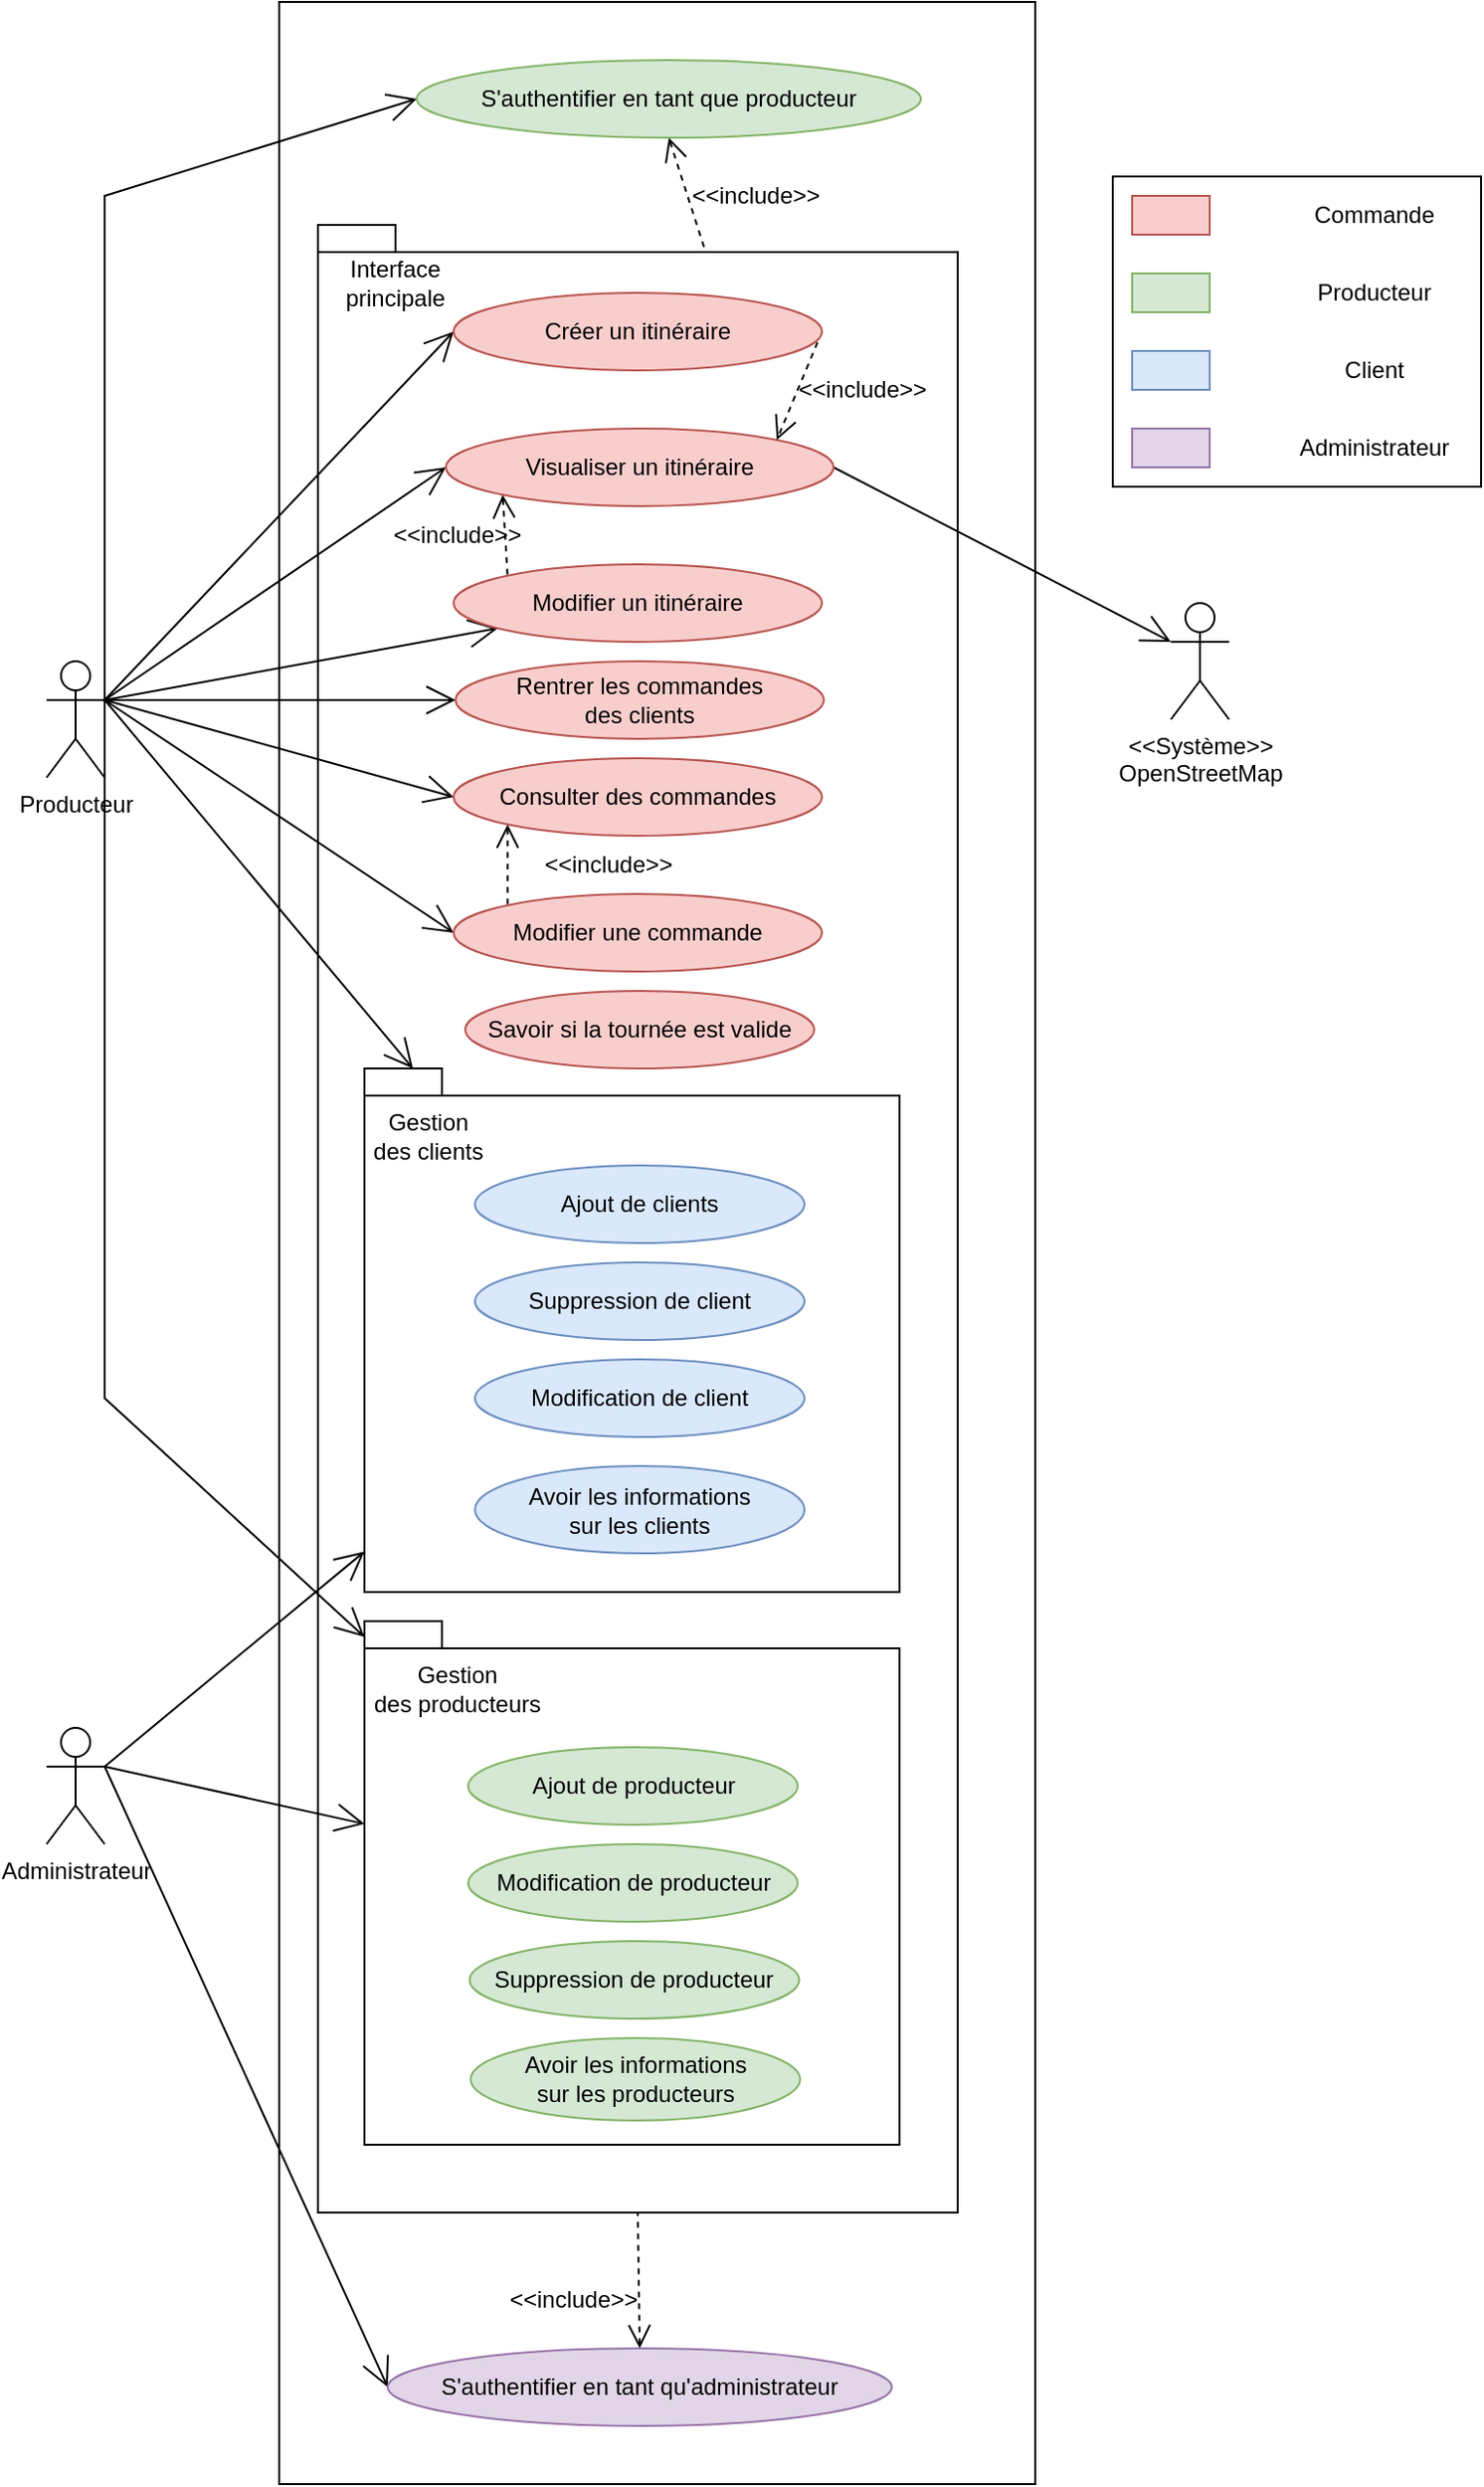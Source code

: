 <mxfile version="20.5.3" type="device"><diagram id="-vgb92WjjS_-MJ9FYiEt" name="Page-1"><mxGraphModel dx="1183" dy="1827" grid="1" gridSize="10" guides="1" tooltips="1" connect="1" arrows="1" fold="1" page="1" pageScale="1" pageWidth="827" pageHeight="1169" math="0" shadow="0"><root><mxCell id="0"/><mxCell id="1" parent="0"/><mxCell id="OSePSIK68hOwo7QI4U12-21" value="" style="rounded=0;whiteSpace=wrap;html=1;" parent="1" vertex="1"><mxGeometry x="160" y="-130" width="390" height="1280" as="geometry"/></mxCell><mxCell id="9WSBOR1kgb82dO8Bqk2E-13" value="" style="shape=folder;fontStyle=1;spacingTop=10;tabWidth=40;tabHeight=14;tabPosition=left;html=1;" parent="1" vertex="1"><mxGeometry x="180" y="-15" width="330" height="1025" as="geometry"/></mxCell><mxCell id="kz2ULfPdmGK-9Kz2NV-o-21" style="edgeStyle=none;rounded=0;orthogonalLoop=1;jettySize=auto;html=1;exitX=1;exitY=0.333;exitDx=0;exitDy=0;exitPerimeter=0;entryX=0;entryY=0.5;entryDx=0;entryDy=0;endArrow=open;endFill=0;startArrow=none;startFill=0;endSize=13;startSize=13;" parent="1" source="kz2ULfPdmGK-9Kz2NV-o-1" target="kz2ULfPdmGK-9Kz2NV-o-9" edge="1"><mxGeometry relative="1" as="geometry"/></mxCell><mxCell id="YxU27JvTo_itimsLjOkv-5" style="rounded=0;orthogonalLoop=1;jettySize=auto;html=1;exitX=1;exitY=0.333;exitDx=0;exitDy=0;exitPerimeter=0;endArrow=open;endFill=0;endSize=13;" edge="1" parent="1" source="kz2ULfPdmGK-9Kz2NV-o-1" target="YxU27JvTo_itimsLjOkv-17"><mxGeometry relative="1" as="geometry"><mxPoint x="236.107" y="430" as="targetPoint"/></mxGeometry></mxCell><mxCell id="YxU27JvTo_itimsLjOkv-11" style="edgeStyle=none;rounded=0;orthogonalLoop=1;jettySize=auto;html=1;exitX=1;exitY=0.333;exitDx=0;exitDy=0;exitPerimeter=0;endArrow=open;endFill=0;endSize=13;" edge="1" parent="1" source="kz2ULfPdmGK-9Kz2NV-o-1" target="YxU27JvTo_itimsLjOkv-19"><mxGeometry relative="1" as="geometry"><mxPoint x="204" y="718.088" as="targetPoint"/><Array as="points"><mxPoint x="70" y="590"/></Array></mxGeometry></mxCell><mxCell id="YxU27JvTo_itimsLjOkv-12" style="edgeStyle=none;rounded=0;orthogonalLoop=1;jettySize=auto;html=1;exitX=1;exitY=0.333;exitDx=0;exitDy=0;exitPerimeter=0;endArrow=open;endFill=0;endSize=13;" edge="1" parent="1" source="kz2ULfPdmGK-9Kz2NV-o-1" target="kz2ULfPdmGK-9Kz2NV-o-10"><mxGeometry relative="1" as="geometry"/></mxCell><mxCell id="YxU27JvTo_itimsLjOkv-13" style="edgeStyle=none;rounded=0;orthogonalLoop=1;jettySize=auto;html=1;exitX=1;exitY=0.333;exitDx=0;exitDy=0;exitPerimeter=0;entryX=0;entryY=0.5;entryDx=0;entryDy=0;endArrow=open;endFill=0;endSize=13;" edge="1" parent="1" source="kz2ULfPdmGK-9Kz2NV-o-1" target="OSePSIK68hOwo7QI4U12-9"><mxGeometry relative="1" as="geometry"/></mxCell><mxCell id="kz2ULfPdmGK-9Kz2NV-o-1" value="Producteur" style="shape=umlActor;verticalLabelPosition=bottom;verticalAlign=top;html=1;" parent="1" vertex="1"><mxGeometry x="40" y="210" width="30" height="60" as="geometry"/></mxCell><mxCell id="9WSBOR1kgb82dO8Bqk2E-19" style="rounded=0;orthogonalLoop=1;jettySize=auto;html=1;exitX=1;exitY=0.333;exitDx=0;exitDy=0;exitPerimeter=0;entryX=0;entryY=0.5;entryDx=0;entryDy=0;startArrow=none;startFill=0;endArrow=open;endFill=0;startSize=10;endSize=13;" parent="1" source="kz2ULfPdmGK-9Kz2NV-o-2" target="9WSBOR1kgb82dO8Bqk2E-18" edge="1"><mxGeometry relative="1" as="geometry"/></mxCell><mxCell id="9WSBOR1kgb82dO8Bqk2E-30" style="edgeStyle=none;rounded=0;orthogonalLoop=1;jettySize=auto;html=1;exitX=1;exitY=0.333;exitDx=0;exitDy=0;exitPerimeter=0;startArrow=none;startFill=0;endArrow=open;endFill=0;startSize=10;endSize=13;" parent="1" source="kz2ULfPdmGK-9Kz2NV-o-2" target="YxU27JvTo_itimsLjOkv-17" edge="1"><mxGeometry relative="1" as="geometry"><mxPoint x="204" y="670.386" as="targetPoint"/></mxGeometry></mxCell><mxCell id="YxU27JvTo_itimsLjOkv-10" style="edgeStyle=none;rounded=0;orthogonalLoop=1;jettySize=auto;html=1;exitX=1;exitY=0.333;exitDx=0;exitDy=0;exitPerimeter=0;endArrow=open;endFill=0;endSize=13;" edge="1" parent="1" source="kz2ULfPdmGK-9Kz2NV-o-2" target="YxU27JvTo_itimsLjOkv-19"><mxGeometry relative="1" as="geometry"><mxPoint x="204" y="814.485" as="targetPoint"/></mxGeometry></mxCell><mxCell id="kz2ULfPdmGK-9Kz2NV-o-2" value="Administrateur" style="shape=umlActor;verticalLabelPosition=bottom;verticalAlign=top;html=1;" parent="1" vertex="1"><mxGeometry x="40" y="760" width="30" height="60" as="geometry"/></mxCell><mxCell id="kz2ULfPdmGK-9Kz2NV-o-6" value="&lt;div&gt;&amp;lt;&amp;lt;Système&amp;gt;&amp;gt;&lt;/div&gt;&lt;div&gt;OpenStreetMap&lt;br&gt;&lt;/div&gt;" style="shape=umlActor;verticalLabelPosition=bottom;verticalAlign=top;html=1;outlineConnect=0;" parent="1" vertex="1"><mxGeometry x="620" y="180" width="30" height="60" as="geometry"/></mxCell><mxCell id="kz2ULfPdmGK-9Kz2NV-o-19" style="rounded=0;orthogonalLoop=1;jettySize=auto;html=1;exitX=1;exitY=0.5;exitDx=0;exitDy=0;entryX=0;entryY=0.333;entryDx=0;entryDy=0;entryPerimeter=0;endArrow=open;endFill=0;endSize=13;" parent="1" source="kz2ULfPdmGK-9Kz2NV-o-7" target="kz2ULfPdmGK-9Kz2NV-o-6" edge="1"><mxGeometry relative="1" as="geometry"/></mxCell><mxCell id="kz2ULfPdmGK-9Kz2NV-o-20" style="edgeStyle=none;rounded=0;orthogonalLoop=1;jettySize=auto;html=1;exitX=0;exitY=0.5;exitDx=0;exitDy=0;entryX=1;entryY=0.333;entryDx=0;entryDy=0;entryPerimeter=0;endArrow=none;endFill=0;startArrow=open;startFill=0;endSize=13;startSize=13;" parent="1" source="kz2ULfPdmGK-9Kz2NV-o-7" target="kz2ULfPdmGK-9Kz2NV-o-1" edge="1"><mxGeometry relative="1" as="geometry"/></mxCell><mxCell id="OSePSIK68hOwo7QI4U12-8" style="edgeStyle=none;rounded=0;orthogonalLoop=1;jettySize=auto;html=1;exitX=0;exitY=1;exitDx=0;exitDy=0;entryX=0;entryY=0;entryDx=0;entryDy=0;endArrow=none;endFill=0;dashed=1;startArrow=open;startFill=0;startSize=10;" parent="1" source="kz2ULfPdmGK-9Kz2NV-o-7" target="kz2ULfPdmGK-9Kz2NV-o-10" edge="1"><mxGeometry relative="1" as="geometry"/></mxCell><mxCell id="kz2ULfPdmGK-9Kz2NV-o-7" value="Visualiser un itinéraire" style="ellipse;whiteSpace=wrap;html=1;fillColor=#f8cecc;strokeColor=#b85450;" parent="1" vertex="1"><mxGeometry x="246" y="90" width="200" height="40" as="geometry"/></mxCell><mxCell id="9WSBOR1kgb82dO8Bqk2E-6" style="rounded=0;orthogonalLoop=1;jettySize=auto;html=1;exitX=1;exitY=0.5;exitDx=0;exitDy=0;endSize=10;endArrow=open;endFill=0;entryX=1;entryY=0;entryDx=0;entryDy=0;dashed=1;" parent="1" source="kz2ULfPdmGK-9Kz2NV-o-9" target="kz2ULfPdmGK-9Kz2NV-o-7" edge="1"><mxGeometry relative="1" as="geometry"><mxPoint x="730" y="230" as="targetPoint"/></mxGeometry></mxCell><mxCell id="kz2ULfPdmGK-9Kz2NV-o-9" value="Créer un itinéraire" style="ellipse;whiteSpace=wrap;html=1;fillColor=#f8cecc;strokeColor=#b85450;" parent="1" vertex="1"><mxGeometry x="250" y="20" width="190" height="40" as="geometry"/></mxCell><mxCell id="kz2ULfPdmGK-9Kz2NV-o-10" value="Modifier un itinéraire" style="ellipse;whiteSpace=wrap;html=1;fillColor=#f8cecc;strokeColor=#b85450;" parent="1" vertex="1"><mxGeometry x="250" y="160" width="190" height="40" as="geometry"/></mxCell><mxCell id="kz2ULfPdmGK-9Kz2NV-o-23" style="edgeStyle=none;rounded=0;orthogonalLoop=1;jettySize=auto;html=1;exitX=0;exitY=0.5;exitDx=0;exitDy=0;entryX=1;entryY=0.333;entryDx=0;entryDy=0;entryPerimeter=0;endArrow=none;endFill=0;startArrow=open;startFill=0;endSize=13;startSize=13;" parent="1" source="kz2ULfPdmGK-9Kz2NV-o-11" target="kz2ULfPdmGK-9Kz2NV-o-1" edge="1"><mxGeometry relative="1" as="geometry"/></mxCell><mxCell id="kz2ULfPdmGK-9Kz2NV-o-11" value="Rentrer les commandes&lt;br&gt;des clients" style="ellipse;whiteSpace=wrap;html=1;fillColor=#f8cecc;strokeColor=#b85450;" parent="1" vertex="1"><mxGeometry x="251" y="210" width="190" height="40" as="geometry"/></mxCell><mxCell id="kz2ULfPdmGK-9Kz2NV-o-24" style="edgeStyle=none;rounded=0;orthogonalLoop=1;jettySize=auto;html=1;exitX=0;exitY=0.5;exitDx=0;exitDy=0;entryX=1;entryY=0.333;entryDx=0;entryDy=0;entryPerimeter=0;endArrow=none;endFill=0;startArrow=open;startFill=0;endSize=13;startSize=13;" parent="1" source="kz2ULfPdmGK-9Kz2NV-o-12" target="kz2ULfPdmGK-9Kz2NV-o-1" edge="1"><mxGeometry relative="1" as="geometry"/></mxCell><mxCell id="OSePSIK68hOwo7QI4U12-20" style="edgeStyle=none;rounded=0;orthogonalLoop=1;jettySize=auto;html=1;exitX=0;exitY=1;exitDx=0;exitDy=0;entryX=0;entryY=0;entryDx=0;entryDy=0;endArrow=none;endFill=0;dashed=1;startArrow=open;startFill=0;startSize=10;" parent="1" source="kz2ULfPdmGK-9Kz2NV-o-12" target="OSePSIK68hOwo7QI4U12-9" edge="1"><mxGeometry relative="1" as="geometry"/></mxCell><mxCell id="kz2ULfPdmGK-9Kz2NV-o-12" value="Consulter des commandes" style="ellipse;whiteSpace=wrap;html=1;fillColor=#f8cecc;strokeColor=#b85450;" parent="1" vertex="1"><mxGeometry x="250" y="260" width="190" height="40" as="geometry"/></mxCell><mxCell id="OSePSIK68hOwo7QI4U12-4" style="edgeStyle=none;rounded=0;orthogonalLoop=1;jettySize=auto;html=1;exitX=0;exitY=0.5;exitDx=0;exitDy=0;entryX=1;entryY=0.333;entryDx=0;entryDy=0;entryPerimeter=0;endArrow=none;endFill=0;startArrow=open;startFill=0;endSize=13;startSize=13;" parent="1" source="OSePSIK68hOwo7QI4U12-2" target="kz2ULfPdmGK-9Kz2NV-o-1" edge="1"><mxGeometry relative="1" as="geometry"><Array as="points"><mxPoint x="70" y="-30"/></Array></mxGeometry></mxCell><mxCell id="9WSBOR1kgb82dO8Bqk2E-14" style="edgeStyle=none;rounded=0;orthogonalLoop=1;jettySize=auto;html=1;exitX=0.5;exitY=1;exitDx=0;exitDy=0;entryX=0;entryY=0;entryDx=200;entryDy=14;entryPerimeter=0;startArrow=open;startFill=0;endArrow=none;endFill=0;startSize=10;endSize=13;dashed=1;" parent="1" source="OSePSIK68hOwo7QI4U12-2" target="9WSBOR1kgb82dO8Bqk2E-13" edge="1"><mxGeometry relative="1" as="geometry"/></mxCell><mxCell id="OSePSIK68hOwo7QI4U12-2" value="S'authentifier en tant que producteur" style="ellipse;whiteSpace=wrap;html=1;fillColor=#d5e8d4;strokeColor=#82b366;" parent="1" vertex="1"><mxGeometry x="231" y="-100" width="260" height="40" as="geometry"/></mxCell><mxCell id="OSePSIK68hOwo7QI4U12-9" value="Modifier une commande" style="ellipse;whiteSpace=wrap;html=1;fillColor=#f8cecc;strokeColor=#b85450;" parent="1" vertex="1"><mxGeometry x="250" y="330" width="190" height="40" as="geometry"/></mxCell><mxCell id="OSePSIK68hOwo7QI4U12-12" value="&amp;lt;&amp;lt;include&amp;gt;&amp;gt;" style="text;html=1;strokeColor=none;fillColor=none;align=center;verticalAlign=middle;whiteSpace=wrap;rounded=0;" parent="1" vertex="1"><mxGeometry x="300" y="300" width="60" height="30" as="geometry"/></mxCell><mxCell id="OSePSIK68hOwo7QI4U12-13" value="&amp;lt;&amp;lt;include&amp;gt;&amp;gt;" style="text;html=1;strokeColor=none;fillColor=none;align=center;verticalAlign=middle;whiteSpace=wrap;rounded=0;" parent="1" vertex="1"><mxGeometry x="222" y="130" width="60" height="30" as="geometry"/></mxCell><mxCell id="OSePSIK68hOwo7QI4U12-18" value="Savoir si la tournée est valide" style="ellipse;whiteSpace=wrap;html=1;fillColor=#f8cecc;strokeColor=#b85450;" parent="1" vertex="1"><mxGeometry x="256" y="380" width="180" height="40" as="geometry"/></mxCell><mxCell id="9WSBOR1kgb82dO8Bqk2E-1" value="" style="rounded=0;whiteSpace=wrap;html=1;" parent="1" vertex="1"><mxGeometry x="590" y="-40" width="190" height="160" as="geometry"/></mxCell><mxCell id="9WSBOR1kgb82dO8Bqk2E-2" value="" style="rounded=0;whiteSpace=wrap;html=1;fillColor=#f8cecc;strokeColor=#b85450;" parent="1" vertex="1"><mxGeometry x="600" y="-30" width="40" height="20" as="geometry"/></mxCell><mxCell id="9WSBOR1kgb82dO8Bqk2E-3" value="" style="rounded=0;whiteSpace=wrap;html=1;fillColor=#d5e8d4;strokeColor=#82b366;" parent="1" vertex="1"><mxGeometry x="600" y="10" width="40" height="20" as="geometry"/></mxCell><mxCell id="9WSBOR1kgb82dO8Bqk2E-4" value="" style="rounded=0;whiteSpace=wrap;html=1;fillColor=#dae8fc;strokeColor=#6c8ebf;" parent="1" vertex="1"><mxGeometry x="600" y="50" width="40" height="20" as="geometry"/></mxCell><mxCell id="9WSBOR1kgb82dO8Bqk2E-7" value="Commande" style="text;html=1;strokeColor=none;fillColor=none;align=center;verticalAlign=middle;whiteSpace=wrap;rounded=0;" parent="1" vertex="1"><mxGeometry x="670" y="-35" width="110" height="30" as="geometry"/></mxCell><mxCell id="9WSBOR1kgb82dO8Bqk2E-8" value="Producteur" style="text;html=1;strokeColor=none;fillColor=none;align=center;verticalAlign=middle;whiteSpace=wrap;rounded=0;" parent="1" vertex="1"><mxGeometry x="670" y="5" width="110" height="30" as="geometry"/></mxCell><mxCell id="9WSBOR1kgb82dO8Bqk2E-9" value="Client" style="text;html=1;strokeColor=none;fillColor=none;align=center;verticalAlign=middle;whiteSpace=wrap;rounded=0;" parent="1" vertex="1"><mxGeometry x="670" y="45" width="110" height="30" as="geometry"/></mxCell><mxCell id="9WSBOR1kgb82dO8Bqk2E-10" value="&amp;lt;&amp;lt;include&amp;gt;&amp;gt;" style="text;html=1;strokeColor=none;fillColor=none;align=center;verticalAlign=middle;whiteSpace=wrap;rounded=0;" parent="1" vertex="1"><mxGeometry x="431" y="55" width="60" height="30" as="geometry"/></mxCell><mxCell id="9WSBOR1kgb82dO8Bqk2E-15" value="&amp;lt;&amp;lt;include&amp;gt;&amp;gt;" style="text;html=1;strokeColor=none;fillColor=none;align=center;verticalAlign=middle;whiteSpace=wrap;rounded=0;" parent="1" vertex="1"><mxGeometry x="376" y="-45" width="60" height="30" as="geometry"/></mxCell><mxCell id="9WSBOR1kgb82dO8Bqk2E-20" style="edgeStyle=none;rounded=0;orthogonalLoop=1;jettySize=auto;html=1;exitX=0.5;exitY=0;exitDx=0;exitDy=0;entryX=0.5;entryY=1;entryDx=0;entryDy=0;entryPerimeter=0;startArrow=open;startFill=0;endArrow=none;endFill=0;startSize=10;endSize=13;dashed=1;" parent="1" source="9WSBOR1kgb82dO8Bqk2E-18" target="9WSBOR1kgb82dO8Bqk2E-13" edge="1"><mxGeometry relative="1" as="geometry"/></mxCell><mxCell id="9WSBOR1kgb82dO8Bqk2E-18" value="S'authentifier en tant qu'administrateur" style="ellipse;whiteSpace=wrap;html=1;fillColor=#e1d5e7;strokeColor=#9673a6;" parent="1" vertex="1"><mxGeometry x="216" y="1080" width="260" height="40" as="geometry"/></mxCell><mxCell id="9WSBOR1kgb82dO8Bqk2E-21" value="&amp;lt;&amp;lt;include&amp;gt;&amp;gt;" style="text;html=1;strokeColor=none;fillColor=none;align=center;verticalAlign=middle;whiteSpace=wrap;rounded=0;" parent="1" vertex="1"><mxGeometry x="282" y="1040" width="60" height="30" as="geometry"/></mxCell><mxCell id="9WSBOR1kgb82dO8Bqk2E-41" value="" style="rounded=0;whiteSpace=wrap;html=1;fillColor=#e1d5e7;strokeColor=#9673a6;" parent="1" vertex="1"><mxGeometry x="600" y="90" width="40" height="20" as="geometry"/></mxCell><mxCell id="9WSBOR1kgb82dO8Bqk2E-42" value="Administrateur" style="text;html=1;strokeColor=none;fillColor=none;align=center;verticalAlign=middle;whiteSpace=wrap;rounded=0;" parent="1" vertex="1"><mxGeometry x="670" y="85" width="110" height="30" as="geometry"/></mxCell><mxCell id="YxU27JvTo_itimsLjOkv-17" value="" style="shape=folder;fontStyle=1;spacingTop=10;tabWidth=40;tabHeight=14;tabPosition=left;html=1;" vertex="1" parent="1"><mxGeometry x="204" y="420" width="276" height="270" as="geometry"/></mxCell><mxCell id="9WSBOR1kgb82dO8Bqk2E-34" value="Ajout de clients" style="ellipse;whiteSpace=wrap;html=1;fillColor=#dae8fc;strokeColor=#6c8ebf;" parent="1" vertex="1"><mxGeometry x="261" y="470" width="170" height="40" as="geometry"/></mxCell><mxCell id="9WSBOR1kgb82dO8Bqk2E-22" value="Suppression de client" style="ellipse;whiteSpace=wrap;html=1;fillColor=#dae8fc;strokeColor=#6c8ebf;" parent="1" vertex="1"><mxGeometry x="261" y="520" width="170" height="40" as="geometry"/></mxCell><mxCell id="9WSBOR1kgb82dO8Bqk2E-36" value="Modification de client" style="ellipse;whiteSpace=wrap;html=1;fillColor=#dae8fc;strokeColor=#6c8ebf;" parent="1" vertex="1"><mxGeometry x="261" y="570" width="170" height="40" as="geometry"/></mxCell><mxCell id="9WSBOR1kgb82dO8Bqk2E-32" value="Avoir les informations&lt;br&gt;sur les clients" style="ellipse;whiteSpace=wrap;html=1;fillColor=#dae8fc;strokeColor=#6c8ebf;" parent="1" vertex="1"><mxGeometry x="261" y="625" width="170" height="45" as="geometry"/></mxCell><mxCell id="YxU27JvTo_itimsLjOkv-18" value="Gestion&lt;br&gt;des clients" style="text;html=1;strokeColor=none;fillColor=none;align=center;verticalAlign=middle;whiteSpace=wrap;rounded=0;" vertex="1" parent="1"><mxGeometry x="204" y="435" width="66" height="40" as="geometry"/></mxCell><mxCell id="YxU27JvTo_itimsLjOkv-19" value="" style="shape=folder;fontStyle=1;spacingTop=10;tabWidth=40;tabHeight=14;tabPosition=left;html=1;" vertex="1" parent="1"><mxGeometry x="204" y="705" width="276" height="270" as="geometry"/></mxCell><mxCell id="YxU27JvTo_itimsLjOkv-20" value="Gestion&lt;br&gt;des producteurs" style="text;html=1;strokeColor=none;fillColor=none;align=center;verticalAlign=middle;whiteSpace=wrap;rounded=0;" vertex="1" parent="1"><mxGeometry x="204" y="720" width="96" height="40" as="geometry"/></mxCell><mxCell id="kz2ULfPdmGK-9Kz2NV-o-14" value="Ajout de producteur" style="ellipse;whiteSpace=wrap;html=1;fillColor=#d5e8d4;strokeColor=#82b366;" parent="1" vertex="1"><mxGeometry x="257.5" y="770" width="170" height="40" as="geometry"/></mxCell><mxCell id="9WSBOR1kgb82dO8Bqk2E-35" value="Suppression de producteur" style="ellipse;whiteSpace=wrap;html=1;fillColor=#d5e8d4;strokeColor=#82b366;" parent="1" vertex="1"><mxGeometry x="258.25" y="870" width="170" height="40" as="geometry"/></mxCell><mxCell id="9WSBOR1kgb82dO8Bqk2E-24" value="Modification de producteur" style="ellipse;whiteSpace=wrap;html=1;fillColor=#d5e8d4;strokeColor=#82b366;" parent="1" vertex="1"><mxGeometry x="257.5" y="820" width="170" height="40" as="geometry"/></mxCell><mxCell id="9WSBOR1kgb82dO8Bqk2E-37" value="Avoir les informations&lt;br&gt;sur les producteurs" style="ellipse;whiteSpace=wrap;html=1;fillColor=#d5e8d4;strokeColor=#82b366;" parent="1" vertex="1"><mxGeometry x="258.75" y="920" width="170" height="42.5" as="geometry"/></mxCell><mxCell id="YxU27JvTo_itimsLjOkv-21" value="Interface&lt;br&gt;principale" style="text;html=1;strokeColor=none;fillColor=none;align=center;verticalAlign=middle;whiteSpace=wrap;rounded=0;" vertex="1" parent="1"><mxGeometry x="180" width="80" height="30" as="geometry"/></mxCell></root></mxGraphModel></diagram></mxfile>